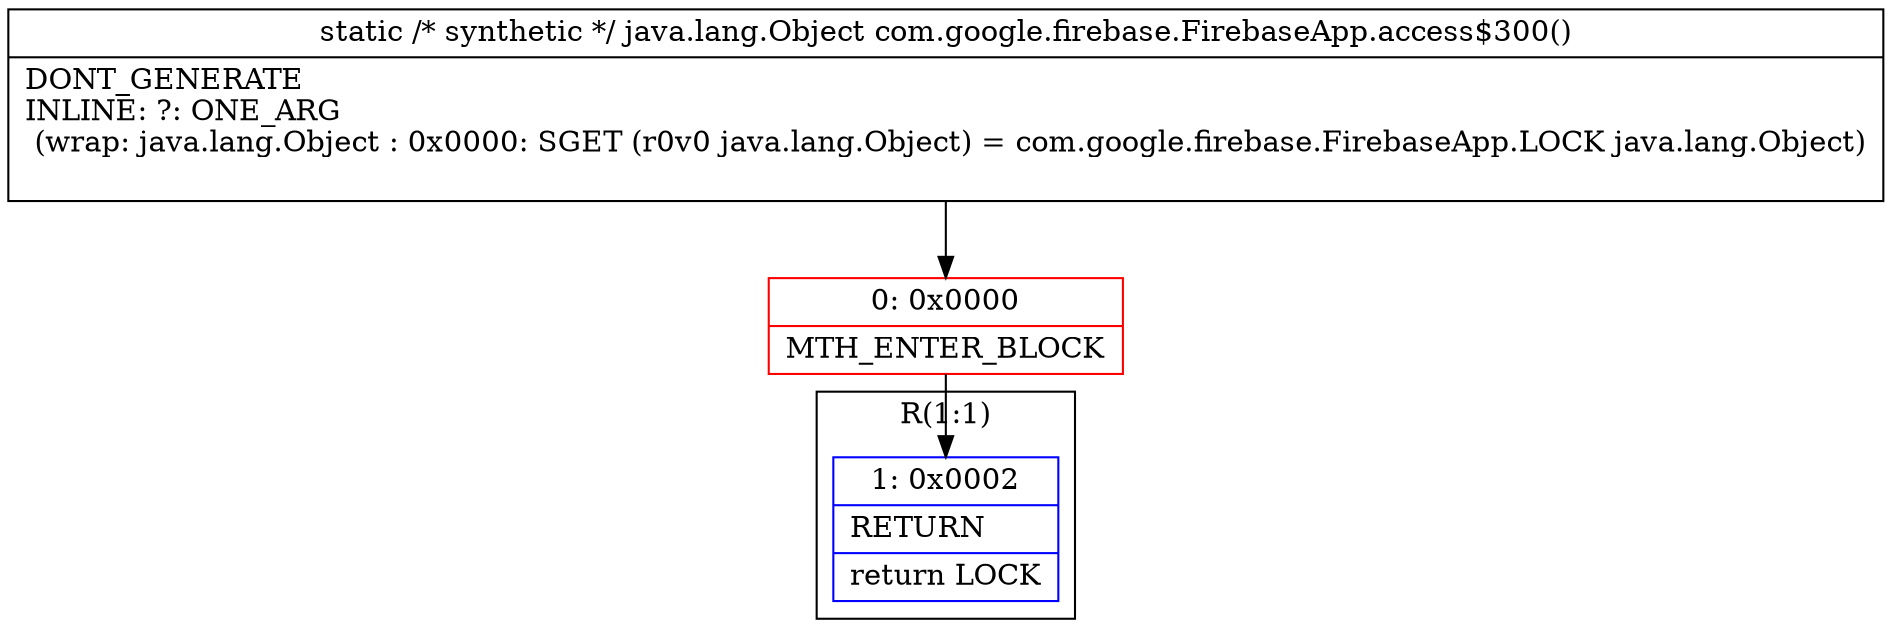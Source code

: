 digraph "CFG forcom.google.firebase.FirebaseApp.access$300()Ljava\/lang\/Object;" {
subgraph cluster_Region_421870053 {
label = "R(1:1)";
node [shape=record,color=blue];
Node_1 [shape=record,label="{1\:\ 0x0002|RETURN\l|return LOCK\l}"];
}
Node_0 [shape=record,color=red,label="{0\:\ 0x0000|MTH_ENTER_BLOCK\l}"];
MethodNode[shape=record,label="{static \/* synthetic *\/ java.lang.Object com.google.firebase.FirebaseApp.access$300()  | DONT_GENERATE\lINLINE: ?: ONE_ARG  \l  (wrap: java.lang.Object : 0x0000: SGET  (r0v0 java.lang.Object) =  com.google.firebase.FirebaseApp.LOCK java.lang.Object)\l\l}"];
MethodNode -> Node_0;
Node_0 -> Node_1;
}

